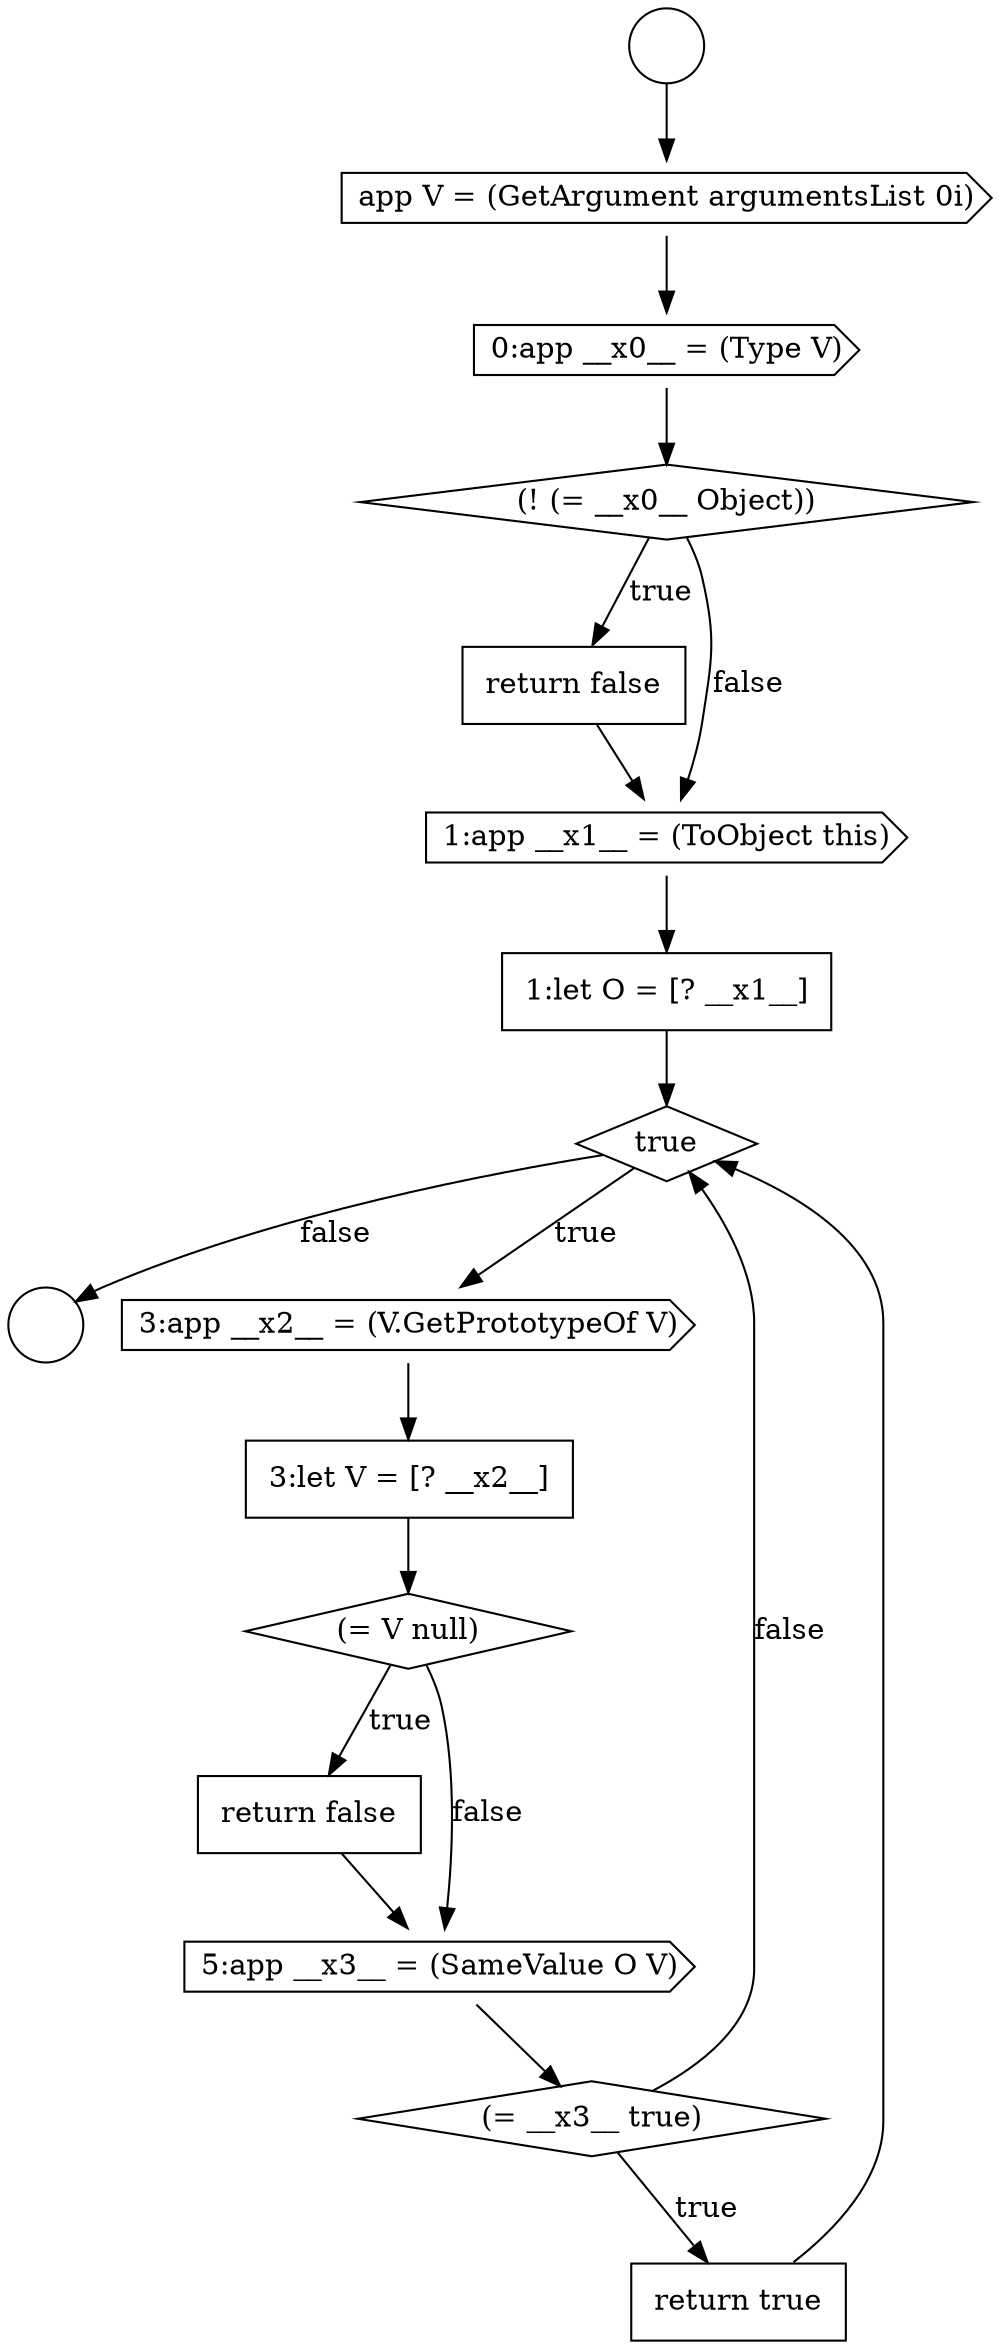digraph {
  node10854 [shape=diamond, label=<<font color="black">(! (= __x0__ Object))</font>> color="black" fillcolor="white" style=filled]
  node10850 [shape=circle label=" " color="black" fillcolor="white" style=filled]
  node10855 [shape=none, margin=0, label=<<font color="black">
    <table border="0" cellborder="1" cellspacing="0" cellpadding="10">
      <tr><td align="left">return false</td></tr>
    </table>
  </font>> color="black" fillcolor="white" style=filled]
  node10858 [shape=diamond, label=<<font color="black">true</font>> color="black" fillcolor="white" style=filled]
  node10851 [shape=circle label=" " color="black" fillcolor="white" style=filled]
  node10862 [shape=none, margin=0, label=<<font color="black">
    <table border="0" cellborder="1" cellspacing="0" cellpadding="10">
      <tr><td align="left">return false</td></tr>
    </table>
  </font>> color="black" fillcolor="white" style=filled]
  node10857 [shape=none, margin=0, label=<<font color="black">
    <table border="0" cellborder="1" cellspacing="0" cellpadding="10">
      <tr><td align="left">1:let O = [? __x1__]</td></tr>
    </table>
  </font>> color="black" fillcolor="white" style=filled]
  node10852 [shape=cds, label=<<font color="black">app V = (GetArgument argumentsList 0i)</font>> color="black" fillcolor="white" style=filled]
  node10856 [shape=cds, label=<<font color="black">1:app __x1__ = (ToObject this)</font>> color="black" fillcolor="white" style=filled]
  node10861 [shape=diamond, label=<<font color="black">(= V null)</font>> color="black" fillcolor="white" style=filled]
  node10860 [shape=none, margin=0, label=<<font color="black">
    <table border="0" cellborder="1" cellspacing="0" cellpadding="10">
      <tr><td align="left">3:let V = [? __x2__]</td></tr>
    </table>
  </font>> color="black" fillcolor="white" style=filled]
  node10853 [shape=cds, label=<<font color="black">0:app __x0__ = (Type V)</font>> color="black" fillcolor="white" style=filled]
  node10864 [shape=diamond, label=<<font color="black">(= __x3__ true)</font>> color="black" fillcolor="white" style=filled]
  node10859 [shape=cds, label=<<font color="black">3:app __x2__ = (V.GetPrototypeOf V)</font>> color="black" fillcolor="white" style=filled]
  node10865 [shape=none, margin=0, label=<<font color="black">
    <table border="0" cellborder="1" cellspacing="0" cellpadding="10">
      <tr><td align="left">return true</td></tr>
    </table>
  </font>> color="black" fillcolor="white" style=filled]
  node10863 [shape=cds, label=<<font color="black">5:app __x3__ = (SameValue O V)</font>> color="black" fillcolor="white" style=filled]
  node10853 -> node10854 [ color="black"]
  node10850 -> node10852 [ color="black"]
  node10861 -> node10862 [label=<<font color="black">true</font>> color="black"]
  node10861 -> node10863 [label=<<font color="black">false</font>> color="black"]
  node10855 -> node10856 [ color="black"]
  node10859 -> node10860 [ color="black"]
  node10852 -> node10853 [ color="black"]
  node10856 -> node10857 [ color="black"]
  node10854 -> node10855 [label=<<font color="black">true</font>> color="black"]
  node10854 -> node10856 [label=<<font color="black">false</font>> color="black"]
  node10864 -> node10865 [label=<<font color="black">true</font>> color="black"]
  node10864 -> node10858 [label=<<font color="black">false</font>> color="black"]
  node10862 -> node10863 [ color="black"]
  node10858 -> node10859 [label=<<font color="black">true</font>> color="black"]
  node10858 -> node10851 [label=<<font color="black">false</font>> color="black"]
  node10860 -> node10861 [ color="black"]
  node10857 -> node10858 [ color="black"]
  node10863 -> node10864 [ color="black"]
  node10865 -> node10858 [ color="black"]
}
